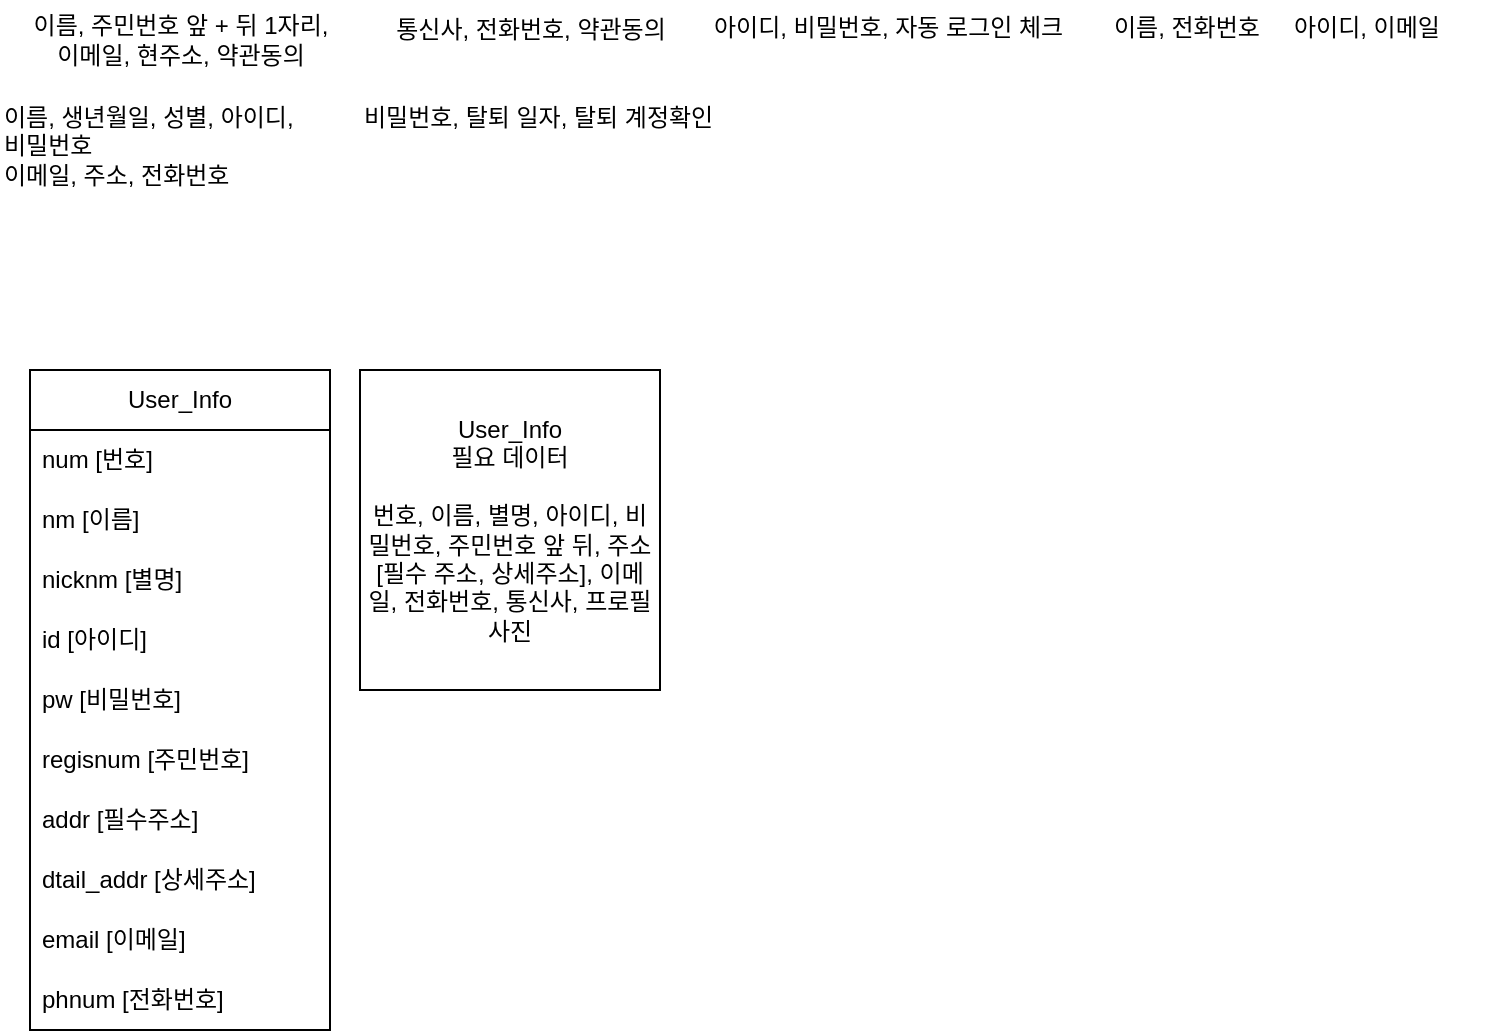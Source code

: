 <mxfile version="24.7.17">
  <diagram name="페이지-1" id="YMai1YUVfUBF3lLc7sM1">
    <mxGraphModel dx="989" dy="610" grid="1" gridSize="10" guides="1" tooltips="1" connect="1" arrows="1" fold="1" page="1" pageScale="1" pageWidth="827" pageHeight="1169" math="0" shadow="0">
      <root>
        <mxCell id="0" />
        <mxCell id="1" parent="0" />
        <mxCell id="S7mDRHHhHcW8NyFeJlAd-3" value="User_Info" style="swimlane;fontStyle=0;childLayout=stackLayout;horizontal=1;startSize=30;horizontalStack=0;resizeParent=1;resizeParentMax=0;resizeLast=0;collapsible=1;marginBottom=0;whiteSpace=wrap;html=1;movable=1;resizable=1;rotatable=1;deletable=1;editable=1;locked=0;connectable=1;" vertex="1" parent="1">
          <mxGeometry x="30" y="190" width="150" height="330" as="geometry" />
        </mxCell>
        <mxCell id="S7mDRHHhHcW8NyFeJlAd-4" value="num [번호]" style="text;strokeColor=none;fillColor=none;align=left;verticalAlign=middle;spacingLeft=4;spacingRight=4;overflow=hidden;points=[[0,0.5],[1,0.5]];portConstraint=eastwest;rotatable=0;whiteSpace=wrap;html=1;" vertex="1" parent="S7mDRHHhHcW8NyFeJlAd-3">
          <mxGeometry y="30" width="150" height="30" as="geometry" />
        </mxCell>
        <mxCell id="S7mDRHHhHcW8NyFeJlAd-31" value="nm [이름]" style="text;strokeColor=none;fillColor=none;align=left;verticalAlign=middle;spacingLeft=4;spacingRight=4;overflow=hidden;points=[[0,0.5],[1,0.5]];portConstraint=eastwest;rotatable=0;whiteSpace=wrap;html=1;" vertex="1" parent="S7mDRHHhHcW8NyFeJlAd-3">
          <mxGeometry y="60" width="150" height="30" as="geometry" />
        </mxCell>
        <mxCell id="S7mDRHHhHcW8NyFeJlAd-27" value="nicknm [별명]" style="text;strokeColor=none;fillColor=none;align=left;verticalAlign=middle;spacingLeft=4;spacingRight=4;overflow=hidden;points=[[0,0.5],[1,0.5]];portConstraint=eastwest;rotatable=0;whiteSpace=wrap;html=1;" vertex="1" parent="S7mDRHHhHcW8NyFeJlAd-3">
          <mxGeometry y="90" width="150" height="30" as="geometry" />
        </mxCell>
        <mxCell id="S7mDRHHhHcW8NyFeJlAd-28" value="id [아이디]" style="text;strokeColor=none;fillColor=none;align=left;verticalAlign=middle;spacingLeft=4;spacingRight=4;overflow=hidden;points=[[0,0.5],[1,0.5]];portConstraint=eastwest;rotatable=0;whiteSpace=wrap;html=1;" vertex="1" parent="S7mDRHHhHcW8NyFeJlAd-3">
          <mxGeometry y="120" width="150" height="30" as="geometry" />
        </mxCell>
        <mxCell id="S7mDRHHhHcW8NyFeJlAd-29" value="pw&lt;span style=&quot;background-color: initial;&quot;&gt;&amp;nbsp;[비밀번호]&lt;/span&gt;" style="text;strokeColor=none;fillColor=none;align=left;verticalAlign=middle;spacingLeft=4;spacingRight=4;overflow=hidden;points=[[0,0.5],[1,0.5]];portConstraint=eastwest;rotatable=0;whiteSpace=wrap;html=1;" vertex="1" parent="S7mDRHHhHcW8NyFeJlAd-3">
          <mxGeometry y="150" width="150" height="30" as="geometry" />
        </mxCell>
        <mxCell id="S7mDRHHhHcW8NyFeJlAd-32" value="regisnum [주민번호]" style="text;strokeColor=none;fillColor=none;align=left;verticalAlign=middle;spacingLeft=4;spacingRight=4;overflow=hidden;points=[[0,0.5],[1,0.5]];portConstraint=eastwest;rotatable=0;whiteSpace=wrap;html=1;" vertex="1" parent="S7mDRHHhHcW8NyFeJlAd-3">
          <mxGeometry y="180" width="150" height="30" as="geometry" />
        </mxCell>
        <mxCell id="S7mDRHHhHcW8NyFeJlAd-33" value="addr [필수주소]" style="text;strokeColor=none;fillColor=none;align=left;verticalAlign=middle;spacingLeft=4;spacingRight=4;overflow=hidden;points=[[0,0.5],[1,0.5]];portConstraint=eastwest;rotatable=0;whiteSpace=wrap;html=1;" vertex="1" parent="S7mDRHHhHcW8NyFeJlAd-3">
          <mxGeometry y="210" width="150" height="30" as="geometry" />
        </mxCell>
        <mxCell id="S7mDRHHhHcW8NyFeJlAd-36" value="dtail_addr [상세주소]" style="text;strokeColor=none;fillColor=none;align=left;verticalAlign=middle;spacingLeft=4;spacingRight=4;overflow=hidden;points=[[0,0.5],[1,0.5]];portConstraint=eastwest;rotatable=0;whiteSpace=wrap;html=1;" vertex="1" parent="S7mDRHHhHcW8NyFeJlAd-3">
          <mxGeometry y="240" width="150" height="30" as="geometry" />
        </mxCell>
        <mxCell id="S7mDRHHhHcW8NyFeJlAd-34" value="email [이메일]" style="text;strokeColor=none;fillColor=none;align=left;verticalAlign=middle;spacingLeft=4;spacingRight=4;overflow=hidden;points=[[0,0.5],[1,0.5]];portConstraint=eastwest;rotatable=0;whiteSpace=wrap;html=1;" vertex="1" parent="S7mDRHHhHcW8NyFeJlAd-3">
          <mxGeometry y="270" width="150" height="30" as="geometry" />
        </mxCell>
        <mxCell id="S7mDRHHhHcW8NyFeJlAd-30" value="phnum [전화번호]" style="text;strokeColor=none;fillColor=none;align=left;verticalAlign=middle;spacingLeft=4;spacingRight=4;overflow=hidden;points=[[0,0.5],[1,0.5]];portConstraint=eastwest;rotatable=0;whiteSpace=wrap;html=1;" vertex="1" parent="S7mDRHHhHcW8NyFeJlAd-3">
          <mxGeometry y="300" width="150" height="30" as="geometry" />
        </mxCell>
        <mxCell id="S7mDRHHhHcW8NyFeJlAd-18" value="&lt;div&gt;이름, 주민번호 앞 + 뒤 1자리,&lt;/div&gt;&lt;div&gt;이메일, 현주소, 약관동의&lt;/div&gt;" style="text;html=1;align=center;verticalAlign=middle;resizable=0;points=[];autosize=1;strokeColor=none;fillColor=none;" vertex="1" parent="1">
          <mxGeometry x="15" y="5" width="180" height="40" as="geometry" />
        </mxCell>
        <mxCell id="S7mDRHHhHcW8NyFeJlAd-19" value="통신사, 전화번호, 약관동의" style="text;html=1;align=center;verticalAlign=middle;resizable=0;points=[];autosize=1;strokeColor=none;fillColor=none;" vertex="1" parent="1">
          <mxGeometry x="195" y="5" width="170" height="30" as="geometry" />
        </mxCell>
        <mxCell id="S7mDRHHhHcW8NyFeJlAd-20" value="아이디, 비밀번호, 자동 로그인 체크" style="text;whiteSpace=wrap;" vertex="1" parent="1">
          <mxGeometry x="370" y="5" width="220" height="40" as="geometry" />
        </mxCell>
        <mxCell id="S7mDRHHhHcW8NyFeJlAd-21" value="이름, 전화번호" style="text;whiteSpace=wrap;" vertex="1" parent="1">
          <mxGeometry x="570" y="5" width="110" height="40" as="geometry" />
        </mxCell>
        <mxCell id="S7mDRHHhHcW8NyFeJlAd-22" value="아이디, 이메일" style="text;whiteSpace=wrap;" vertex="1" parent="1">
          <mxGeometry x="660" y="5" width="110" height="40" as="geometry" />
        </mxCell>
        <mxCell id="S7mDRHHhHcW8NyFeJlAd-23" value="이름, 생년월일, 성별, 아이디,&#xa;비밀번호&#xa;이메일, 주소, 전화번호" style="text;whiteSpace=wrap;" vertex="1" parent="1">
          <mxGeometry x="15" y="50" width="190" height="70" as="geometry" />
        </mxCell>
        <mxCell id="S7mDRHHhHcW8NyFeJlAd-24" value="비밀번호, 탈퇴 일자, 탈퇴 계정확인" style="text;whiteSpace=wrap;" vertex="1" parent="1">
          <mxGeometry x="195" y="50" width="220" height="40" as="geometry" />
        </mxCell>
        <mxCell id="S7mDRHHhHcW8NyFeJlAd-26" value="User_Info&lt;br&gt;필요 데이터&lt;br&gt;&lt;br&gt;번호, 이름, 별명, 아이디, 비밀번호, 주민번호 앞 뒤, 주소[필수 주소, 상세주소], 이메일, 전화번호, 통신사, 프로필 사진" style="rounded=0;whiteSpace=wrap;html=1;" vertex="1" parent="1">
          <mxGeometry x="195" y="190" width="150" height="160" as="geometry" />
        </mxCell>
      </root>
    </mxGraphModel>
  </diagram>
</mxfile>
